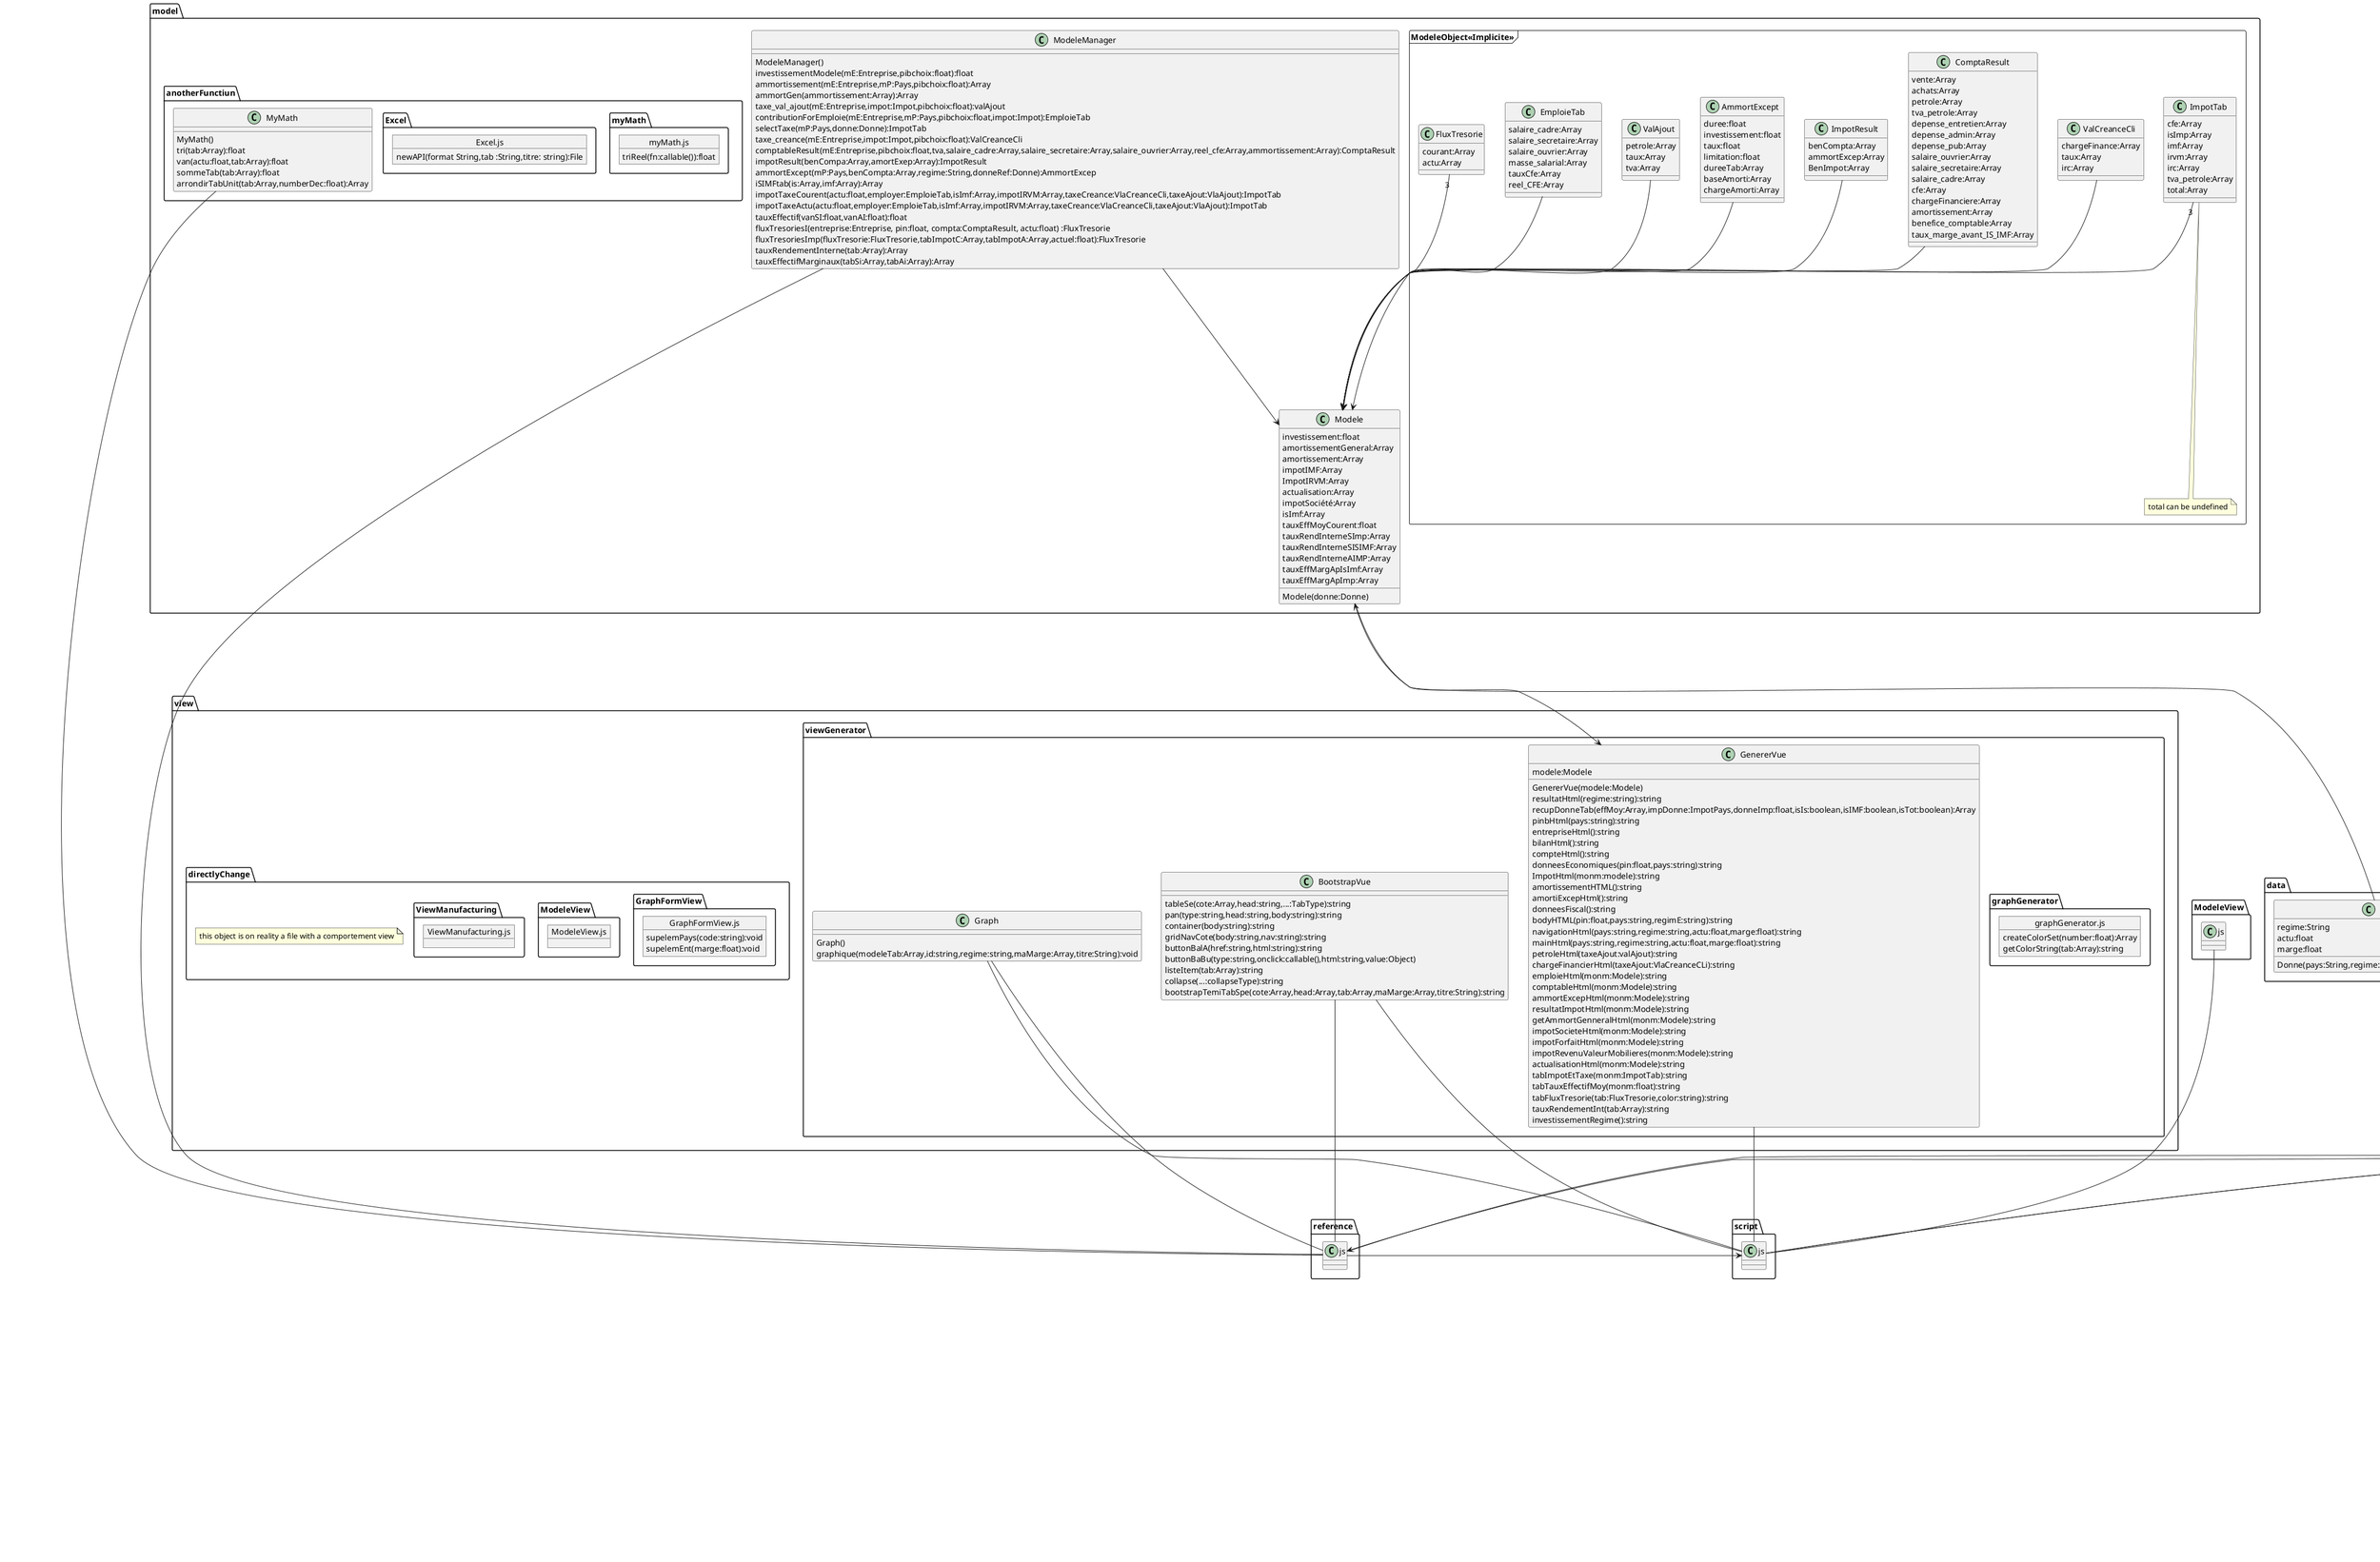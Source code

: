 @startuml

 package "start" <<folder>>{
      class Ref{
         Ref()
         donnerNomPays(code:string):string
         donnerCodePays(nom:string):string
      }
      Object reference.js
      Object script.js{
        showModal():void
        debutCompta(actu:float,regime:string):void
        validateForm():void
        getXMLHttpRequest():XMLHttpRequest
        verifPourcent(nombre:float):float
        mesPays():Array
      }
  }
package "view" <<folder>>{
       package "viewGenerator" <<folder>>{
       class GenererVue{
                   GenererVue(modele:Modele)
                   modele:Modele
                   resultatHtml(regime:string):string
                   recupDonneTab(effMoy:Array,impDonne:ImpotPays,donneImp:float,isIs:boolean,isIMF:boolean,isTot:boolean):Array
                   pinbHtml(pays:string):string
                   entrepriseHtml():string
                   bilanHtml():string
                   compteHtml():string
                   donneesEconomiques(pin:float,pays:string):string
                   ImpotHtml(monm:modele):string
                   amortissementHTML():string
                   amortiExcepHtml():string
                   donneesFiscal():string
                   bodyHTML(pin:float,pays:string,regimE:string):string
                   navigationHtml(pays:string,regime:string,actu:float,marge:float):string
                   mainHtml(pays:string,regime:string,actu:float,marge:float):string
                   petroleHtml(taxeAjout:valAjout):string
                   chargeFinancierHtml(taxeAjout:VlaCreanceCLi):string
                   emploieHtml(monm:Modele):string
                   comptableHtml(monm:Modele):string
                   ammortExcepHtml(monm:Modele):string
                   resultatImpotHtml(monm:Modele):string
                   getAmmortGenneralHtml(monm:Modele):string
                   impotSocieteHtml(monm:Modele):string
                   impotForfaitHtml(monm:Modele):string
                   impotRevenuValeurMobilieres(monm:Modele):string
                   actualisationHtml(monm:Modele):string
                   tabImpotEtTaxe(monm:ImpotTab):string
                   tabTauxEffectifMoy(monm:float):string
                   tabFluxTresorie(tab:FluxTresorie,color:string):string
                   tauxRendementInt(tab:Array):string
                   investissementRegime():string
      }
       class BootstrapVue{
                   tableSe(cote:Array,head:string,...:TabType):string
                   pan(type:string,head:string,body:string):string
                   container(body:string):string
                   gridNavCote(body:string,nav:string):string
                   buttonBalA(href:string,html:string):string
                   buttonBaBu(type:string,onclick:callable(),html:string,value:Object)
                   listeItem(tab:Array):string
                   collapse(...:collapseType):string
                   bootstrapTemiTabSpe(cote:Array,head:Array,tab:Array,maMarge:Array,titre:String):string
       }

       class Graph{
            Graph()
            graphique(modeleTab:Array,id:string,regime:string,maMarge:Array,titre:String):void
        }
       Object graphGenerator.js{
            createColorSet(number:float):Array
            getColorString(tab:Array):string
       }
       }
       package  "directlyChange" <<folder>>{
       Object GraphFormView.js{
            supelemPays(code:string):void
            supelemEnt(marge:float):void
       }
       Object ModeleView.js
       Object ViewManufacturing.js
       note as N1
            this object is on reality a file with a comportement view
           end note
       }

   }
package "data" <<folder>>{
    class Donne{
        regime:String
        actu:float
        marge:float
        Donne(pays:String,regime:String,actu:float,marge:float)
    }
}
 package "manufacturing" <<folder>>{
     package "Fabrique" <<frame>>{
         class Fabrique{
             pibFind()
             Fabrique()
         }
         class Pays{
            code:String
            nom:String
            pib:float
            dispoDerog:String
            source:String
            Pays(string code,string nom,Impot impot,Amortissement ammort,Investir investissement,string dispoDerog,string source)
         }
         class Impot{
             cfe:float
             isImp:float
             imf:float
             irvm:float
             irc:float
             tva_petrole:float
             Impot(float cfe,float is,float imf,float irvm,float tva_petrole)
         }
         class Ammortissement{
             construction:float
             equipement:float
             coefDegressif:float
             camion:float
             bureau:float
             Ammortissement(construction:float, equipement:float ,coedDegressif:float,camion:float,info:float,bureau:float)
         }
         class Entreprise{
             nom:string
             terrain:float
             construction:float
             equipement:float
             camion:float
             info:float
             bureau:float
             stocks:float
             creanceCli:float
             dispoBanque:float
             capitalSocial:float
             detteLongterme:float
             detteCourtTerme:float
             detteFournisseur:float
             achat:float
             petrole:float
             depenseAdministrative:float
             depensePub:float
             depenseEntretien:float
             depenseFinanciere:float
             vente:float
             cadre:float
             secretaire:float
             ouvrier:float
             indice_cadre:float
             indice_secretaire
             indice_ouvrier:float
             dividende:float
             actuali:float
             Entreprise(actu:float,marge:float)
         }
         class Investir{

             Investir(cfe:ImpotPays,isammort:IsImpotPays,imf:ImpotPays,irvm:ImpotPays,irc:ImpotPays,tvaPetrole:ImpotPays)
         }
         class ImpotPays{
             duree:float
             taux:float
             reducexo:float
             ImpotPays(duree:float,taux:float,reducexo:float)
         }
         class IsImpotPays{
             ammortTauxEx:float
             ammortLimit:float
             IsImpotPays(duree:float,taux:float,reducexo:float,ammortTauxEx:float,ammortLimit:float)
         }
         class AmortirModele{
             AmortirModele(prix:float,durLin:float,coef:float,nom:String)
             dureeRestante:float
             baseAmortissable:float
             tauxLineaire:float
             tauxDegressif:float
             chargeAmorti:float
             nom:String
             getHtml():String
         }
     }
 }



 package "model" <<folder>>{
     package "anotherFunctiun" <<folder>>{
         class MyMath{
            MyMath()
            tri(tab:Array):float
            van(actu:float,tab:Array):float
            sommeTab(tab:Array):float
            arrondirTabUnit(tab:Array,numberDec:float):Array
         }
         Object myMath.js{
            triReel(fn:callable()):float
         }
         Object Excel.js{
            newAPI(format String,tab :String,titre: string):File
         }
     }

     package "ModeleObject<<Implicite>>" <<frame>>{
        class ValAjout{
            petrole:Array
            taux:Array
            tva:Array
        }
        class ImpotResult{
            benCompta:Array
            ammortExcep:Array
            BenImpot:Array
         }
        class ValCreanceCli{
            chargeFinance:Array
            taux:Array
            irc:Array
        }
        class ComptaResult{
            vente:Array
            achats:Array
            petrole:Array
            tva_petrole:Array
            depense_entretien:Array
            depense_admin:Array
            depense_pub:Array
            salaire_ouvrier:Array
            salaire_secretaire:Array
            salaire_cadre:Array
            cfe:Array
            chargeFinanciere:Array
            amortissement:Array
            benefice_comptable:Array
            taux_marge_avant_IS_IMF:Array

        }
        class EmploieTab{
            salaire_cadre:Array
            salaire_secretaire:Array
            salaire_ouvrier:Array
            masse_salarial:Array
            tauxCfe:Array
            reel_CFE:Array
        }
        class ImpotTab{
            cfe:Array
            isImp:Array
            imf:Array
            irvm:Array
            irc:Array
            tva_petrole:Array
            total:Array
        }
        note bottom: total can be undefined
        class AmmortExcept{
            duree:float
            investissement:float
            taux:float
            limitation:float
            dureeTab:Array
            baseAmorti:Array
            chargeAmorti:Array
        }
        class FluxTresorie{
            courant:Array
            actu:Array
        }
     }

         class Modele{
                Modele(donne:Donne)
                investissement:float
                amortissementGeneral:Array
                amortissement:Array
                impotIMF:Array
                ImpotIRVM:Array
                actualisation:Array
                impotSociété:Array
                isImf:Array
                tauxEffMoyCourent:float
                tauxRendInterneSImp:Array
                tauxRendInterneSISIMF:Array
                tauxRendInterneAIMP:Array
                tauxEffMargApIsImf:Array
                tauxEffMargApImp:Array

             }
     class ModeleManager{
             ModeleManager()
             investissementModele(mE:Entreprise,pibchoix:float):float
             ammortissement(mE:Entreprise,mP:Pays,pibchoix:float):Array
             ammortGen(ammortissement:Array):Array
             taxe_val_ajout(mE:Entreprise,impot:Impot,pibchoix:float):valAjout
             contributionForEmploie(mE:Entreprise,mP:Pays,pibchoix:float,impot:Impot):EmploieTab
             selectTaxe(mP:Pays,donne:Donne):ImpotTab
             taxe_creance(mE:Entreprise,impot:Impot,pibchoix:float):ValCreanceCli
             comptableResult(mE:Entreprise,pibchoix:float,tva,salaire_cadre:Array,salaire_secretaire:Array,salaire_ouvrier:Array,reel_cfe:Array,ammortissement:Array):ComptaResult
             impotResult(benCompa:Array,amortExep:Array):ImpotResult
             ammortExcept(mP:Pays,benCompta:Array,regime:String,donneRef:Donne):AmmortExcep
             iSIMFtab(is:Array,imf:Array):Array
             impotTaxeCourent(actu:float,employer:EmploieTab,isImf:Array,impotIRVM:Array,taxeCreance:VlaCreanceCli,taxeAjout:VlaAjout):ImpotTab
             impotTaxeActu(actu:float,employer:EmploieTab,isImf:Array,impotIRVM:Array,taxeCreance:VlaCreanceCli,taxeAjout:VlaAjout):ImpotTab
             tauxEffectif(vanSI:float,vanAI:float):float
             fluxTresoriesI(entreprise:Entreprise, pin:float, compta:ComptaResult, actu:float) :FluxTresorie
             fluxTresoriesImp(fluxTresorie:FluxTresorie,tabImpotC:Array,tabImpotA:Array,actuel:float):FluxTresorie
             tauxRendementInterne(tab:Array):Array
             tauxEffectifMarginaux(tabSi:Array,tabAi:Array):Array
             }
 }
  ValAjout-->Modele
  EmploieTab->Modele
  FluxTresorie "3"->Modele
  ImpotTab"3"->Modele
  ValCreanceCli->Modele
  ComptaResult->Modele
  ImpotResult->Modele
  AmmortExcept->Modele
  ModeleManager-down->Modele
  script.js-up-ModeleView.js
  script.js-GraphFormView.js
  script.js-ViewManufacturing.js
  Entreprise-left->Donne
  Donne-up->Modele
  Fabrique-down-reference.js
  Ref->reference.js
  Graph-down-reference.js
  MyMath-up-reference.js
  ModeleManager-up-reference.js
  Modele-down->GenererVue
  BootstrapVue-down-reference.js
  Impot-left->Pays
  reference.js->script.js
  Ammortissement -down->Pays
  Investir -up->Pays
  ImpotPays "5"-up->Investir
  IsImpotPays -up->Investir
  IsImpotPays -up--|>ImpotPays
  Pays-left->Fabrique
  Impot-left->Fabrique
  script.js-GenererVue
  Entreprise-right->Fabrique
  AmortirModele-down->Fabrique
  Investir-up->Fabrique
  ImpotPays-up->Fabrique
  IsImpotPays-up->Fabrique
  Ammortissement->Fabrique
  Pays->Donne
  script.js-up-Graph
  script.js-up-BootstrapVue
@enduml
